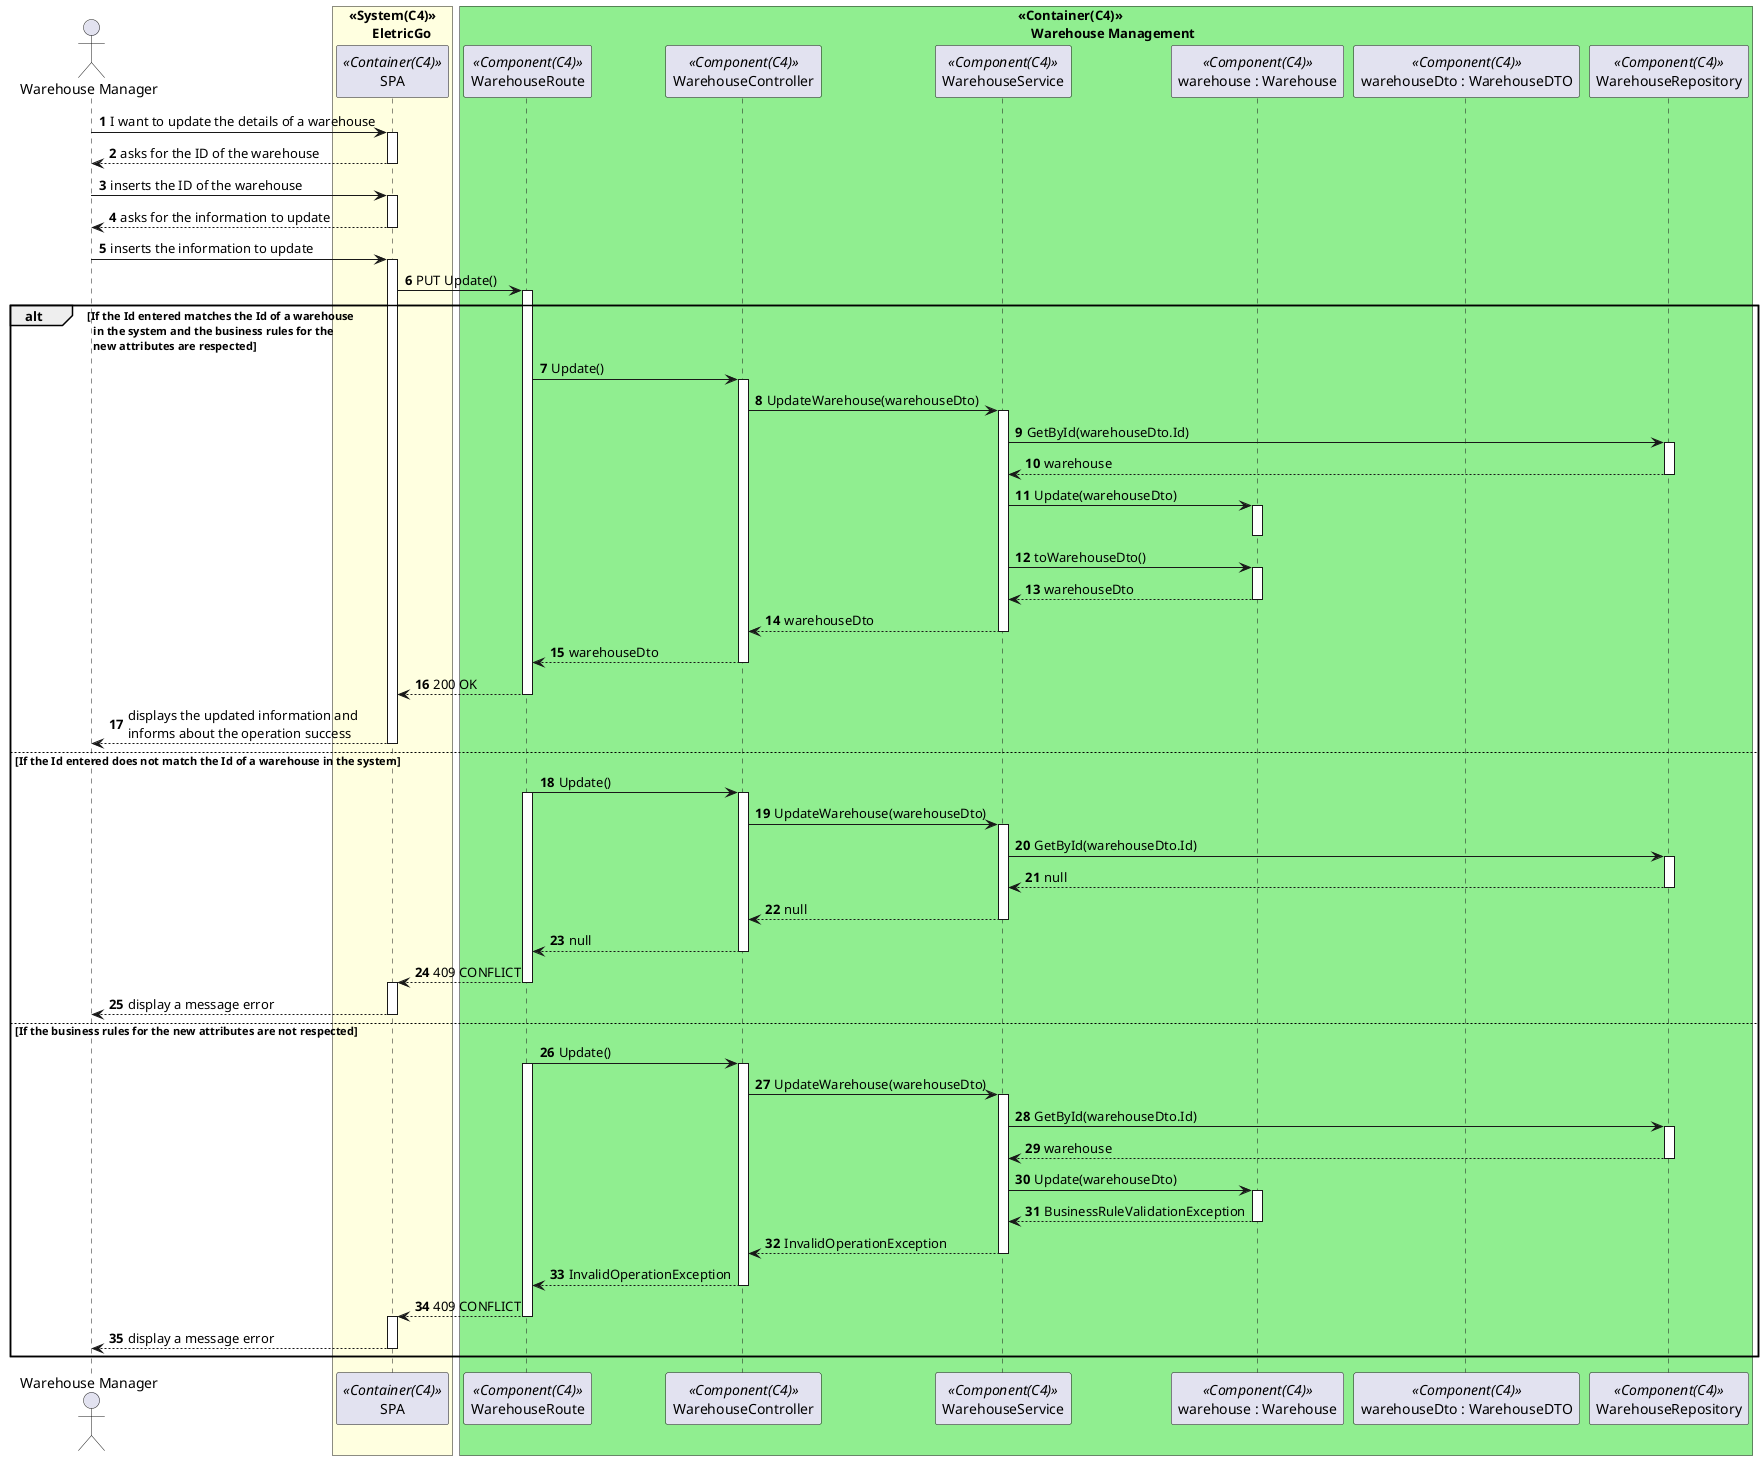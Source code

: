 @startuml 
autonumber

actor "Warehouse Manager" as admin
box "<<System(C4)>>\n       EletricGo" #LightYellow
participant SPA as ui <<Container(C4)>>
box "<<Container(C4)>>\n    Warehouse Management" #LightGreen
participant WarehouseRoute as  WM <<Component(C4)>>
participant WarehouseController as  CTL <<Component(C4)>>
participant WarehouseService as  SV <<Component(C4)>>
participant "warehouse : Warehouse" as  W <<Component(C4)>>
participant "warehouseDto : WarehouseDTO" as  DTO <<Component(C4)>>
participant WarehouseRepository as  WR <<Component(C4)>>
end box

end box

admin -> ui: I want to update the details of a warehouse
activate ui

ui --> admin: asks for the ID of the warehouse
deactivate ui

admin -> ui: inserts the ID of the warehouse
activate ui

ui --> admin: asks for the information to update
deactivate ui

admin -> ui: inserts the information to update
activate ui

ui -> WM : PUT Update()
activate WM
alt If the Id entered matches the Id of a warehouse\n  in the system and the business rules for the\n  new attributes are respected

WM -> CTL : Update()
activate CTL
CTL -> SV : UpdateWarehouse(warehouseDto)
activate SV

SV -> WR : GetById(warehouseDto.Id)
activate WR

WR --> SV : warehouse 
deactivate WR

SV -> W : Update(warehouseDto)
activate W

deactivate W

SV -> W : toWarehouseDto()
activate W

W --> SV : warehouseDto
deactivate W 
SV --> CTL : warehouseDto
deactivate SV

CTL --> WM : warehouseDto
deactivate CTL 

WM --> ui : 200 OK 
deactivate WM

ui --> admin: displays the updated information and \ninforms about the operation success
deactivate ui

else If the Id entered does not match the Id of a warehouse in the system

WM -> CTL : Update()
activate WM
activate CTL
CTL -> SV : UpdateWarehouse(warehouseDto)
activate SV

SV -> WR : GetById(warehouseDto.Id)
activate WR

WR --> SV : null 
deactivate WR


SV --> CTL : null
deactivate SV

CTL --> WM : null
deactivate CTL 


WM --> ui : 409 CONFLICT
deactivate WM

activate ui
ui --> admin : display a message error
deactivate ui

else  If the business rules for the new attributes are not respected

WM -> CTL : Update()
activate WM
activate CTL
CTL -> SV : UpdateWarehouse(warehouseDto)
activate SV

SV -> WR : GetById(warehouseDto.Id)
activate WR

WR --> SV : warehouse 
deactivate WR

SV -> W : Update(warehouseDto)
activate W

W --> SV : BusinessRuleValidationException
deactivate W 
SV --> CTL : InvalidOperationException
deactivate SV

CTL --> WM : InvalidOperationException
deactivate CTL 

WM --> ui : 409 CONFLICT
deactivate WM

activate ui
ui --> admin : display a message error
deactivate ui
end 


deactivate ui
deactivate admin

@enduml
